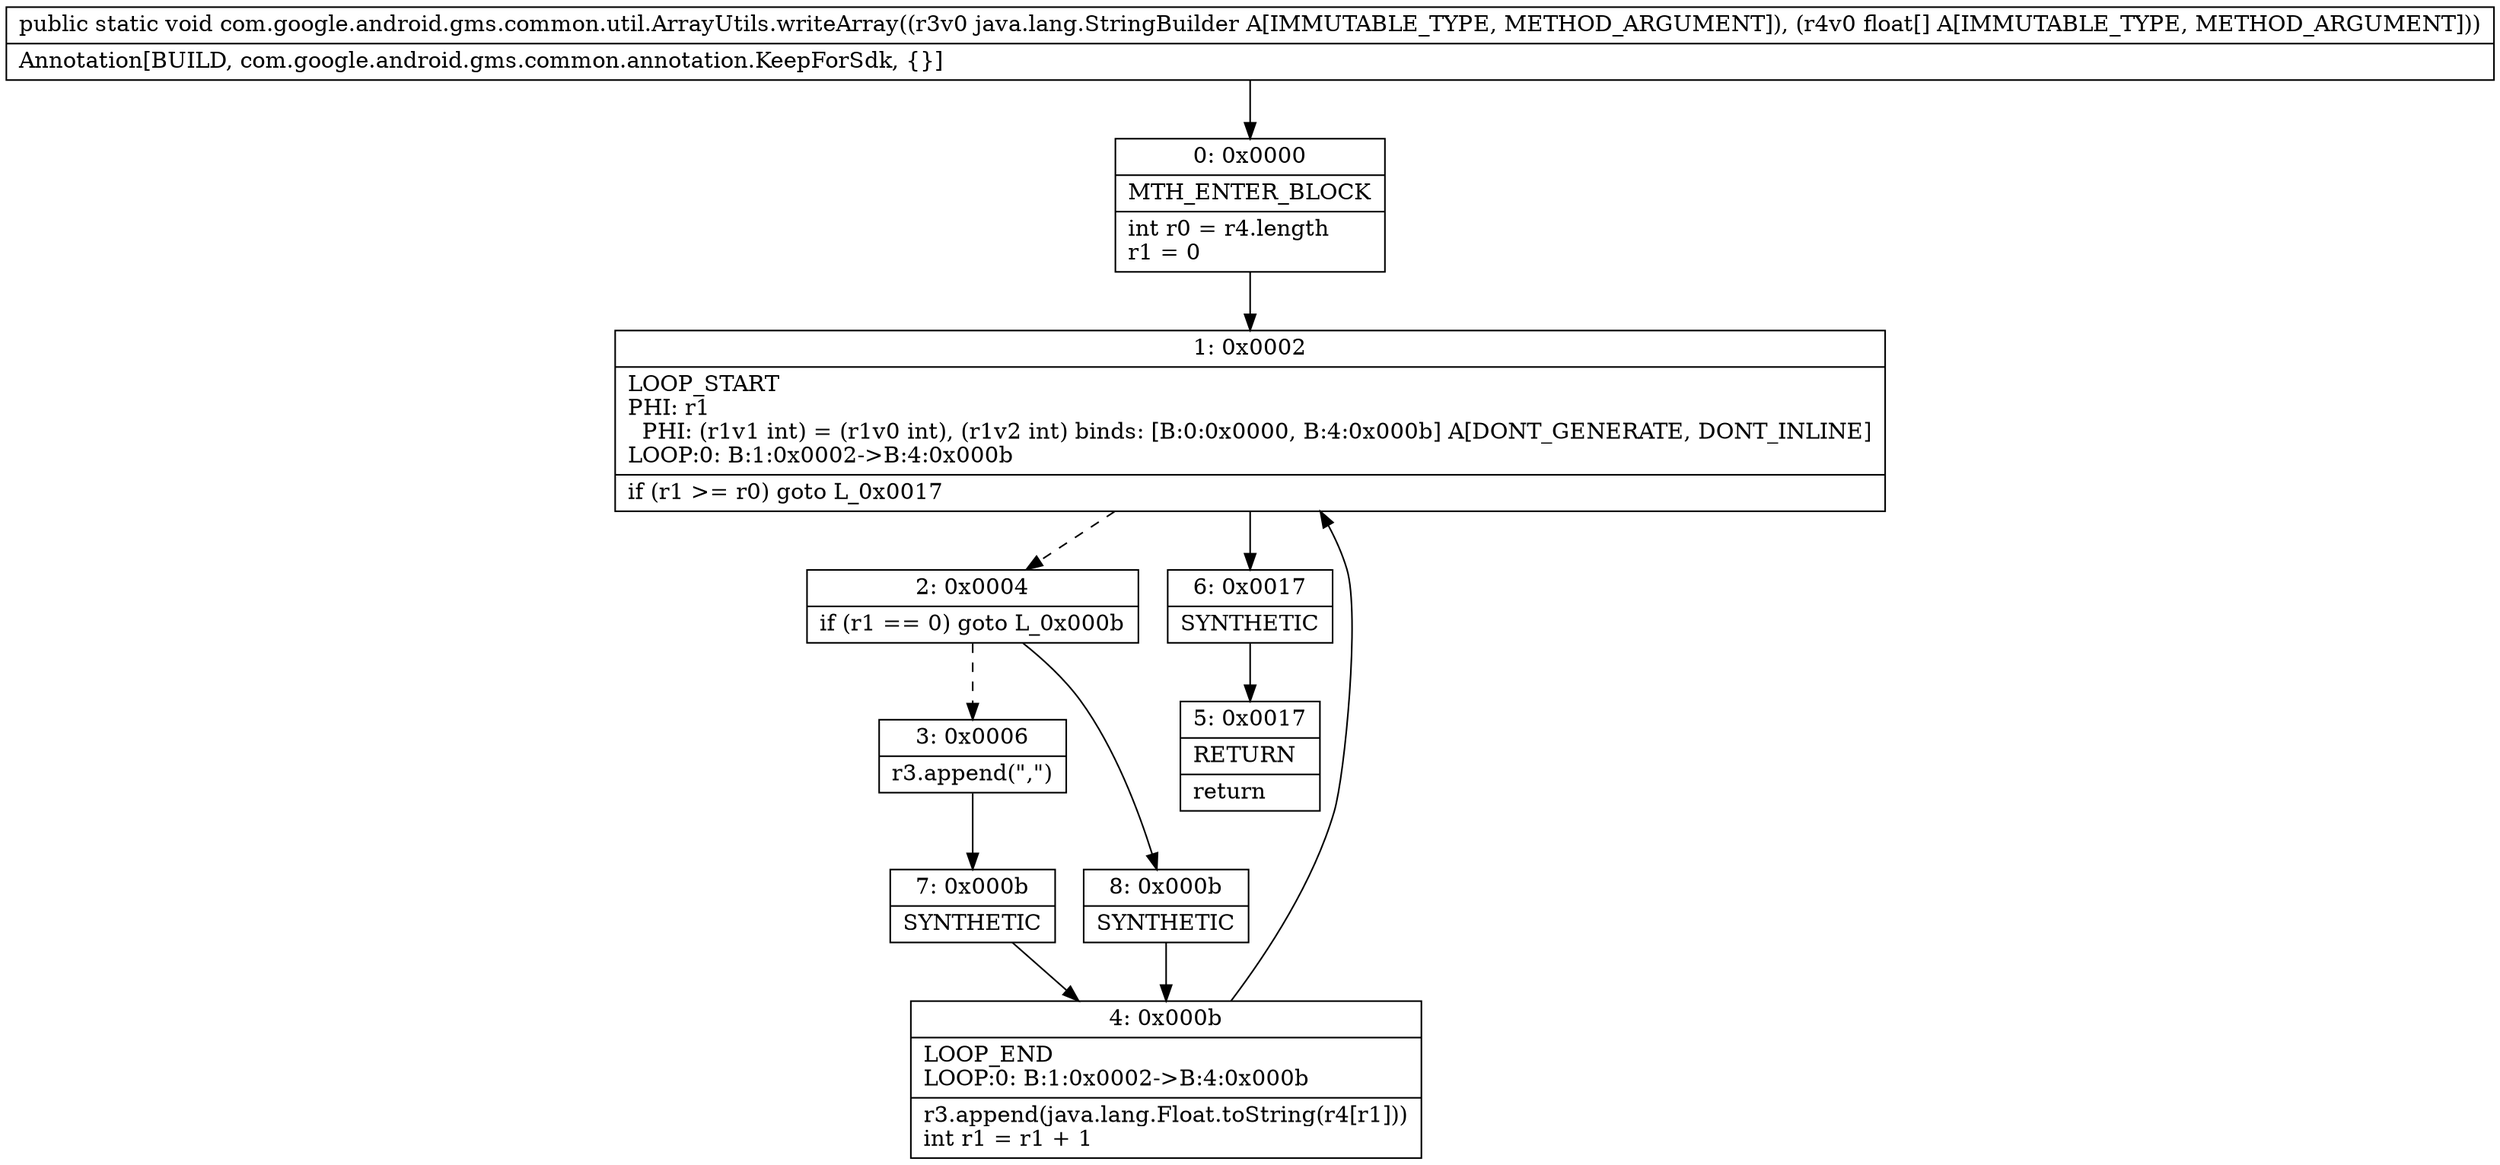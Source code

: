 digraph "CFG forcom.google.android.gms.common.util.ArrayUtils.writeArray(Ljava\/lang\/StringBuilder;[F)V" {
Node_0 [shape=record,label="{0\:\ 0x0000|MTH_ENTER_BLOCK\l|int r0 = r4.length\lr1 = 0\l}"];
Node_1 [shape=record,label="{1\:\ 0x0002|LOOP_START\lPHI: r1 \l  PHI: (r1v1 int) = (r1v0 int), (r1v2 int) binds: [B:0:0x0000, B:4:0x000b] A[DONT_GENERATE, DONT_INLINE]\lLOOP:0: B:1:0x0002\-\>B:4:0x000b\l|if (r1 \>= r0) goto L_0x0017\l}"];
Node_2 [shape=record,label="{2\:\ 0x0004|if (r1 == 0) goto L_0x000b\l}"];
Node_3 [shape=record,label="{3\:\ 0x0006|r3.append(\",\")\l}"];
Node_4 [shape=record,label="{4\:\ 0x000b|LOOP_END\lLOOP:0: B:1:0x0002\-\>B:4:0x000b\l|r3.append(java.lang.Float.toString(r4[r1]))\lint r1 = r1 + 1\l}"];
Node_5 [shape=record,label="{5\:\ 0x0017|RETURN\l|return\l}"];
Node_6 [shape=record,label="{6\:\ 0x0017|SYNTHETIC\l}"];
Node_7 [shape=record,label="{7\:\ 0x000b|SYNTHETIC\l}"];
Node_8 [shape=record,label="{8\:\ 0x000b|SYNTHETIC\l}"];
MethodNode[shape=record,label="{public static void com.google.android.gms.common.util.ArrayUtils.writeArray((r3v0 java.lang.StringBuilder A[IMMUTABLE_TYPE, METHOD_ARGUMENT]), (r4v0 float[] A[IMMUTABLE_TYPE, METHOD_ARGUMENT]))  | Annotation[BUILD, com.google.android.gms.common.annotation.KeepForSdk, \{\}]\l}"];
MethodNode -> Node_0;
Node_0 -> Node_1;
Node_1 -> Node_2[style=dashed];
Node_1 -> Node_6;
Node_2 -> Node_3[style=dashed];
Node_2 -> Node_8;
Node_3 -> Node_7;
Node_4 -> Node_1;
Node_6 -> Node_5;
Node_7 -> Node_4;
Node_8 -> Node_4;
}

